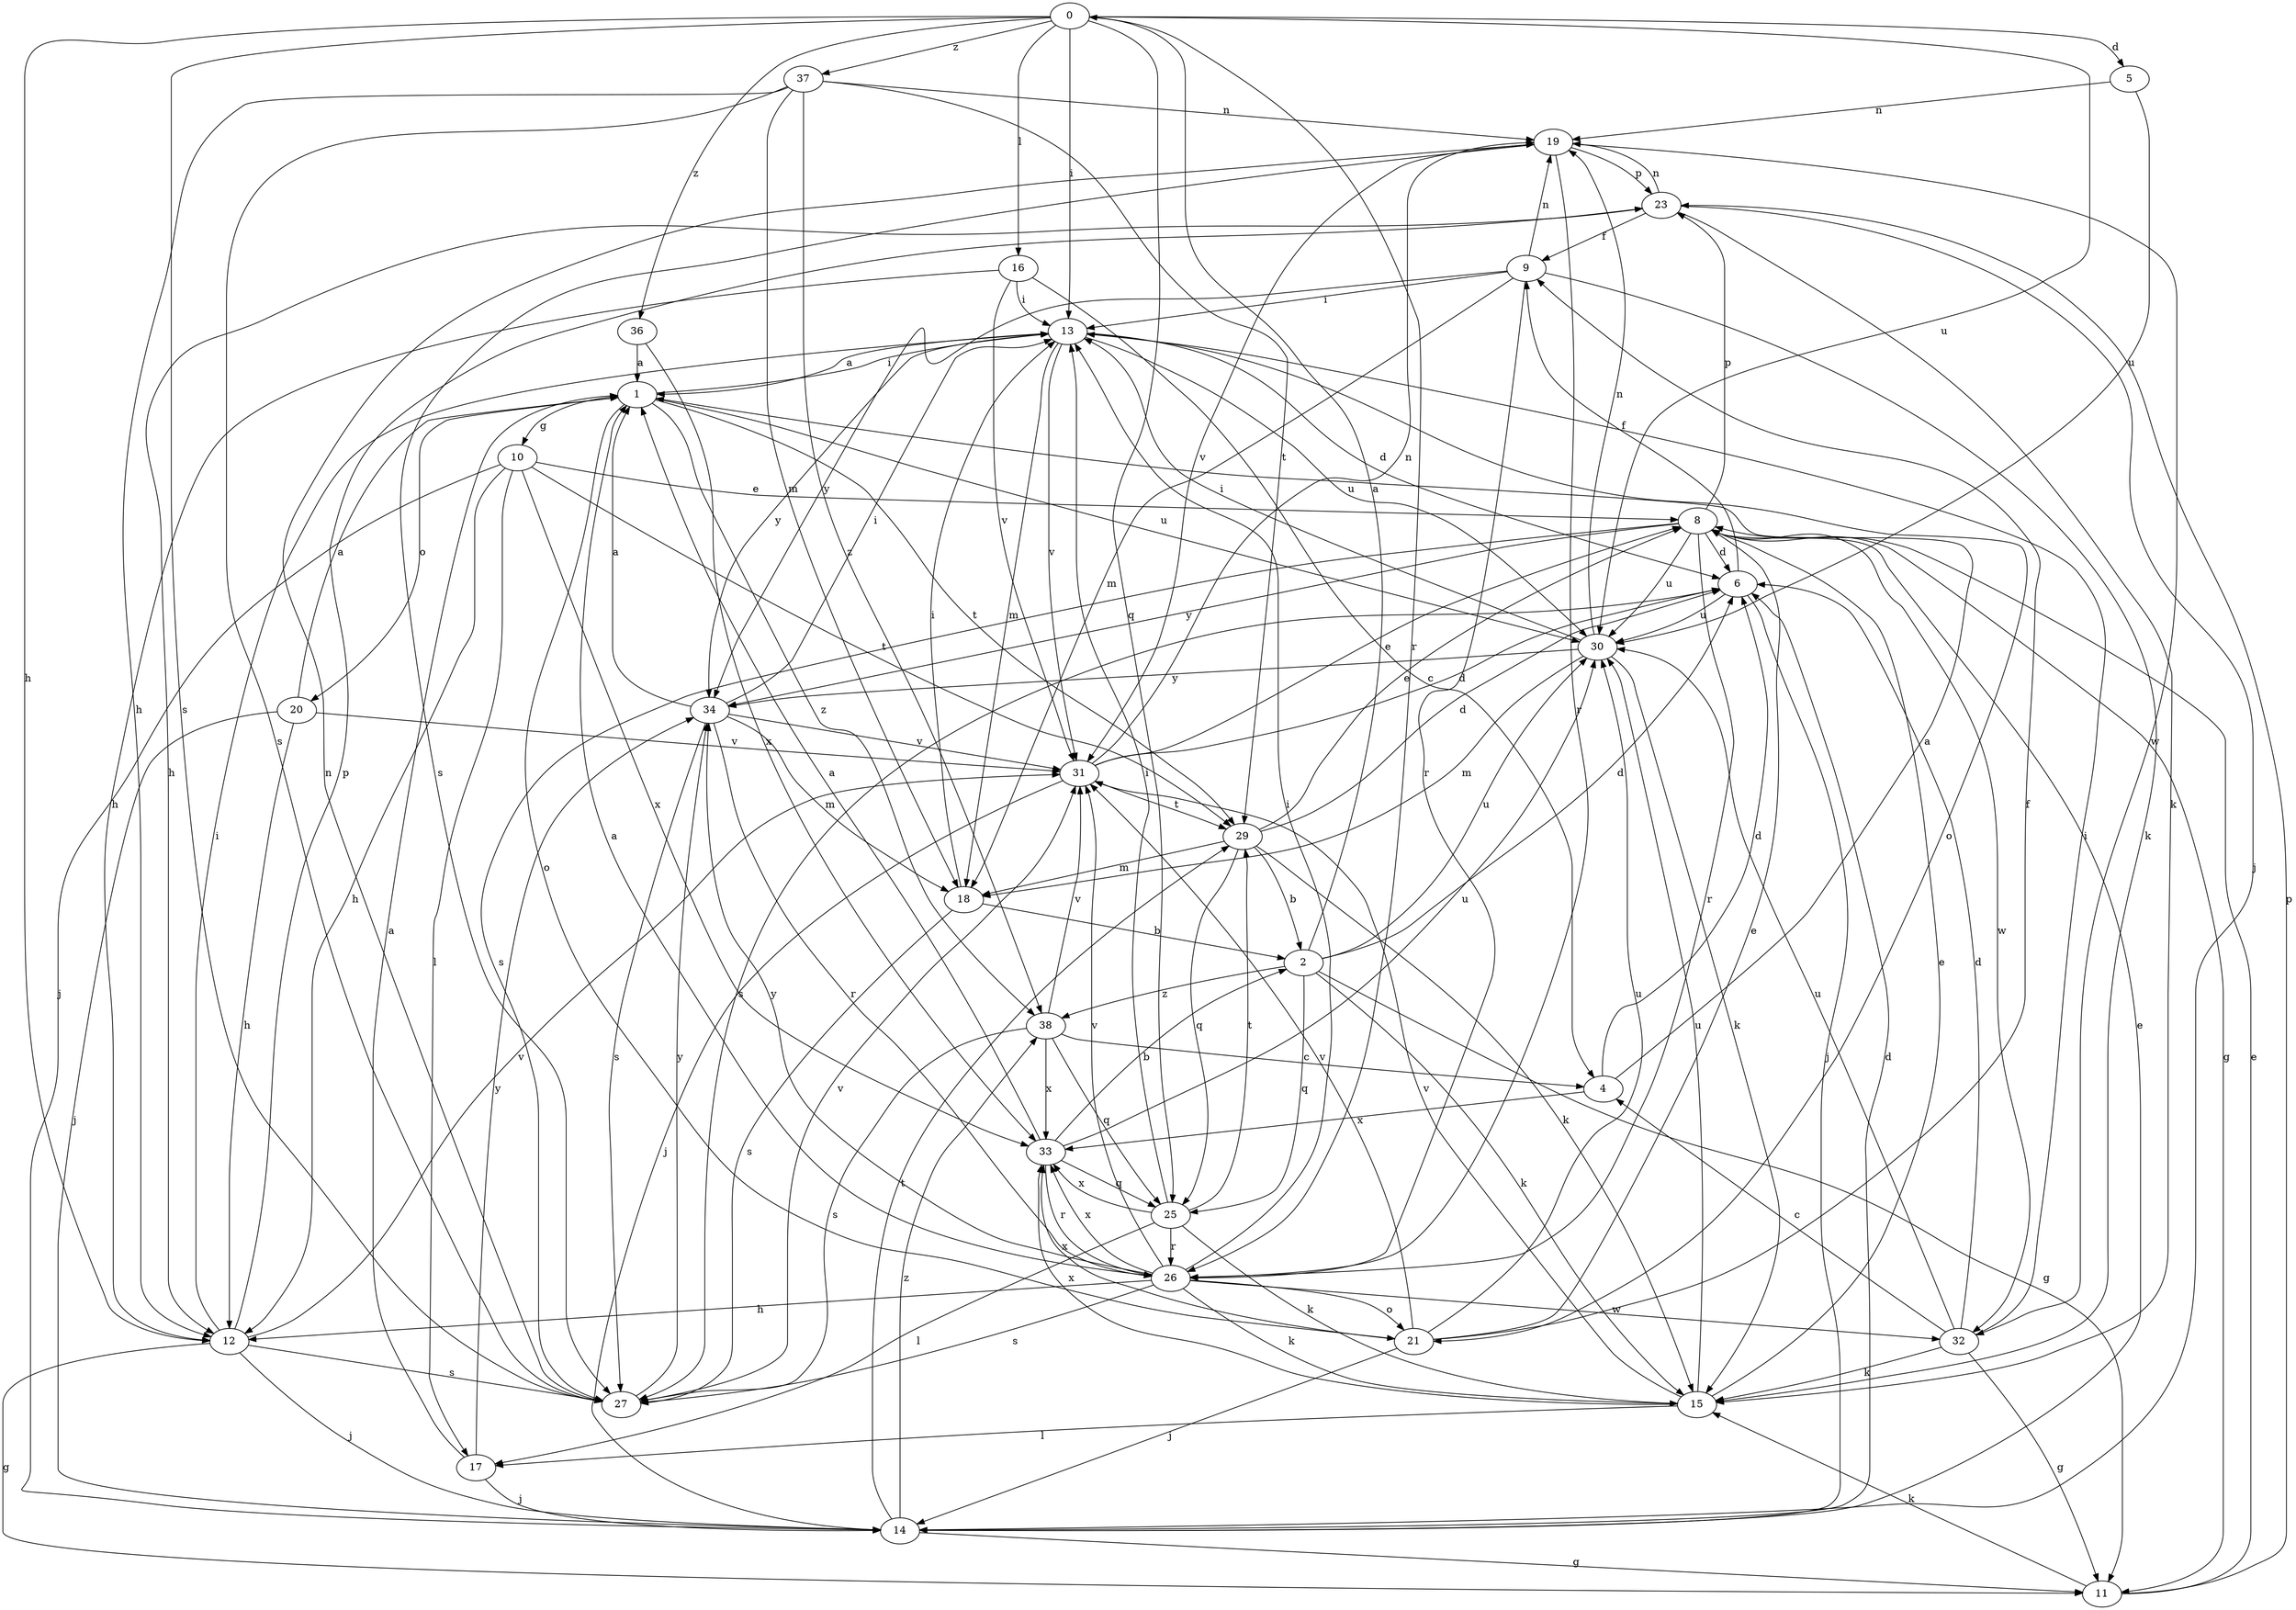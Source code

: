 strict digraph  {
0;
1;
2;
4;
5;
6;
8;
9;
10;
11;
12;
13;
14;
15;
16;
17;
18;
19;
20;
21;
23;
25;
26;
27;
29;
30;
31;
32;
33;
34;
36;
37;
38;
0 -> 5  [label=d];
0 -> 12  [label=h];
0 -> 13  [label=i];
0 -> 16  [label=l];
0 -> 25  [label=q];
0 -> 26  [label=r];
0 -> 27  [label=s];
0 -> 30  [label=u];
0 -> 36  [label=z];
0 -> 37  [label=z];
1 -> 10  [label=g];
1 -> 13  [label=i];
1 -> 20  [label=o];
1 -> 21  [label=o];
1 -> 29  [label=t];
1 -> 30  [label=u];
1 -> 38  [label=z];
2 -> 0  [label=a];
2 -> 6  [label=d];
2 -> 11  [label=g];
2 -> 15  [label=k];
2 -> 25  [label=q];
2 -> 30  [label=u];
2 -> 38  [label=z];
4 -> 1  [label=a];
4 -> 6  [label=d];
4 -> 33  [label=x];
5 -> 19  [label=n];
5 -> 30  [label=u];
6 -> 9  [label=f];
6 -> 14  [label=j];
6 -> 27  [label=s];
6 -> 30  [label=u];
8 -> 6  [label=d];
8 -> 11  [label=g];
8 -> 23  [label=p];
8 -> 26  [label=r];
8 -> 27  [label=s];
8 -> 30  [label=u];
8 -> 32  [label=w];
8 -> 34  [label=y];
9 -> 13  [label=i];
9 -> 15  [label=k];
9 -> 18  [label=m];
9 -> 19  [label=n];
9 -> 26  [label=r];
9 -> 34  [label=y];
10 -> 8  [label=e];
10 -> 12  [label=h];
10 -> 14  [label=j];
10 -> 17  [label=l];
10 -> 29  [label=t];
10 -> 33  [label=x];
11 -> 8  [label=e];
11 -> 15  [label=k];
11 -> 23  [label=p];
12 -> 11  [label=g];
12 -> 13  [label=i];
12 -> 14  [label=j];
12 -> 23  [label=p];
12 -> 27  [label=s];
12 -> 31  [label=v];
13 -> 1  [label=a];
13 -> 6  [label=d];
13 -> 18  [label=m];
13 -> 21  [label=o];
13 -> 30  [label=u];
13 -> 31  [label=v];
13 -> 34  [label=y];
14 -> 6  [label=d];
14 -> 8  [label=e];
14 -> 11  [label=g];
14 -> 29  [label=t];
14 -> 38  [label=z];
15 -> 8  [label=e];
15 -> 17  [label=l];
15 -> 30  [label=u];
15 -> 31  [label=v];
15 -> 33  [label=x];
16 -> 4  [label=c];
16 -> 12  [label=h];
16 -> 13  [label=i];
16 -> 31  [label=v];
17 -> 1  [label=a];
17 -> 14  [label=j];
17 -> 34  [label=y];
18 -> 2  [label=b];
18 -> 13  [label=i];
18 -> 27  [label=s];
19 -> 23  [label=p];
19 -> 26  [label=r];
19 -> 27  [label=s];
19 -> 31  [label=v];
19 -> 32  [label=w];
20 -> 1  [label=a];
20 -> 12  [label=h];
20 -> 14  [label=j];
20 -> 31  [label=v];
21 -> 8  [label=e];
21 -> 9  [label=f];
21 -> 14  [label=j];
21 -> 30  [label=u];
21 -> 31  [label=v];
21 -> 33  [label=x];
23 -> 9  [label=f];
23 -> 12  [label=h];
23 -> 14  [label=j];
23 -> 15  [label=k];
23 -> 19  [label=n];
25 -> 13  [label=i];
25 -> 15  [label=k];
25 -> 17  [label=l];
25 -> 26  [label=r];
25 -> 29  [label=t];
25 -> 33  [label=x];
26 -> 1  [label=a];
26 -> 12  [label=h];
26 -> 13  [label=i];
26 -> 15  [label=k];
26 -> 21  [label=o];
26 -> 27  [label=s];
26 -> 31  [label=v];
26 -> 32  [label=w];
26 -> 33  [label=x];
26 -> 34  [label=y];
27 -> 19  [label=n];
27 -> 31  [label=v];
27 -> 34  [label=y];
29 -> 2  [label=b];
29 -> 6  [label=d];
29 -> 8  [label=e];
29 -> 15  [label=k];
29 -> 18  [label=m];
29 -> 25  [label=q];
30 -> 13  [label=i];
30 -> 15  [label=k];
30 -> 18  [label=m];
30 -> 19  [label=n];
30 -> 34  [label=y];
31 -> 6  [label=d];
31 -> 8  [label=e];
31 -> 14  [label=j];
31 -> 19  [label=n];
31 -> 29  [label=t];
32 -> 4  [label=c];
32 -> 6  [label=d];
32 -> 11  [label=g];
32 -> 13  [label=i];
32 -> 15  [label=k];
32 -> 30  [label=u];
33 -> 1  [label=a];
33 -> 2  [label=b];
33 -> 25  [label=q];
33 -> 26  [label=r];
33 -> 30  [label=u];
34 -> 1  [label=a];
34 -> 13  [label=i];
34 -> 18  [label=m];
34 -> 26  [label=r];
34 -> 27  [label=s];
34 -> 31  [label=v];
36 -> 1  [label=a];
36 -> 33  [label=x];
37 -> 12  [label=h];
37 -> 18  [label=m];
37 -> 19  [label=n];
37 -> 27  [label=s];
37 -> 29  [label=t];
37 -> 38  [label=z];
38 -> 4  [label=c];
38 -> 25  [label=q];
38 -> 27  [label=s];
38 -> 31  [label=v];
38 -> 33  [label=x];
}
